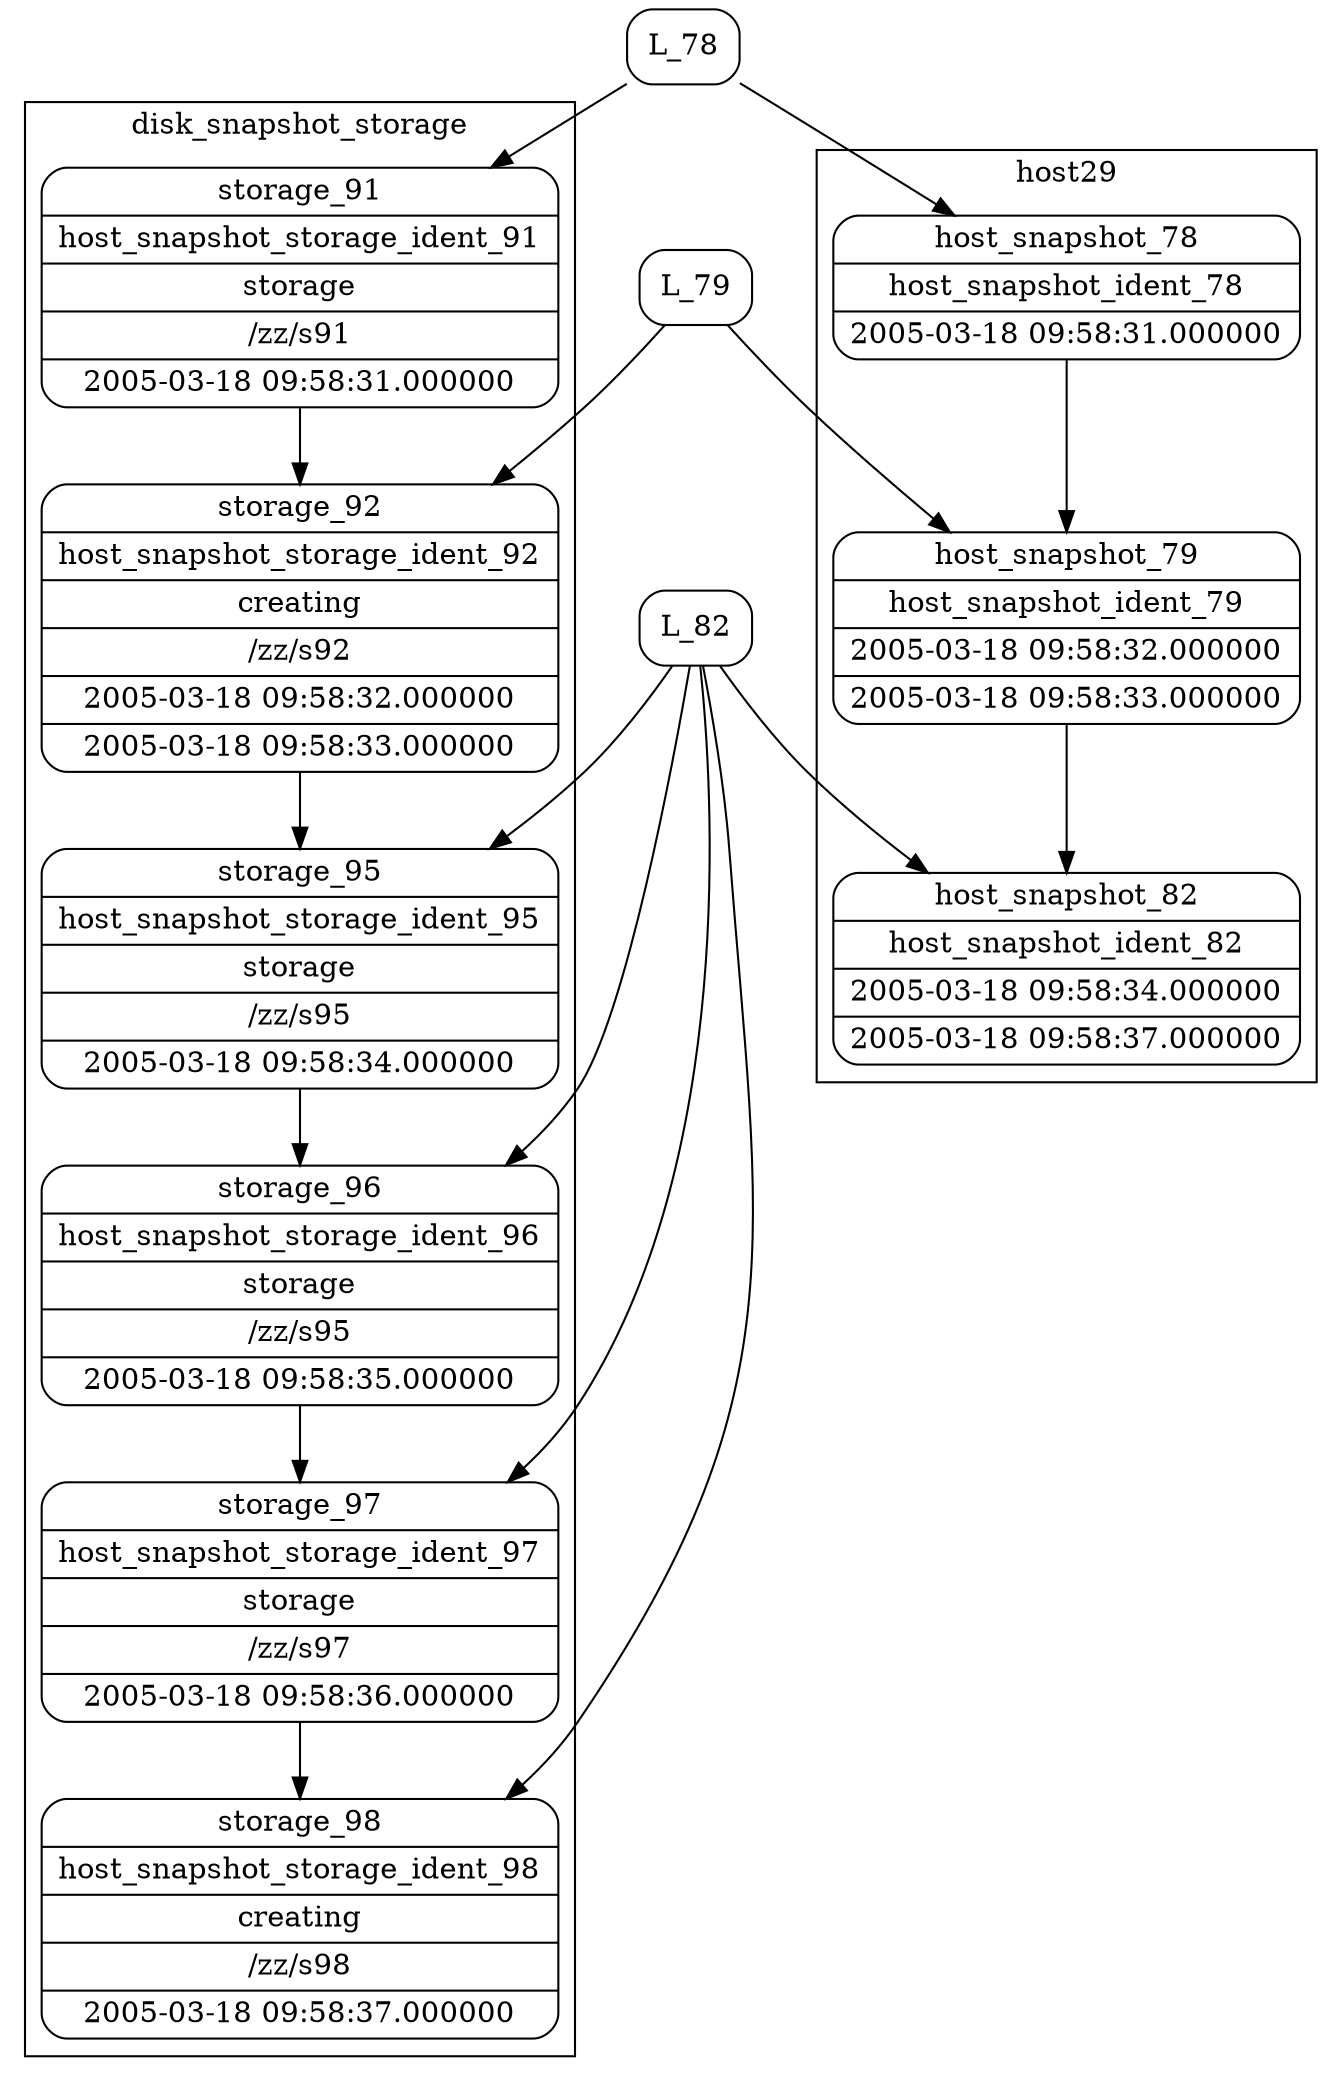digraph structs{
rankdir=TB
node[shape=record]
subgraph cluster_host29{
        label = "host29"
        node[shape=record]
        Host_snapshot_78 [label="{<f0> host_snapshot_78|<f1> host_snapshot_ident_78|<f2> 2005-03-18 09:58:31.000000}" shape=Mrecord];
Host_snapshot_79 [label="{<f0> host_snapshot_79|<f1> host_snapshot_ident_79|<f2> 2005-03-18 09:58:32.000000|<f3> 2005-03-18 09:58:33.000000}" shape=Mrecord];
Host_snapshot_82 [label="{<f0> host_snapshot_82|<f1> host_snapshot_ident_82|<f2> 2005-03-18 09:58:34.000000|<f3> 2005-03-18 09:58:37.000000}" shape=Mrecord];
Host_snapshot_78->Host_snapshot_79->Host_snapshot_82;
}
subgraph cluster_storage{
            label = "disk_snapshot_storage"
            node[shape=record]
            Storage_91 [label="{<f0> storage_91|<f1> host_snapshot_storage_ident_91|<f2> storage|<f3> /zz/s91|<f4> 2005-03-18 09:58:31.000000}" shape=Mrecord];
Storage_92 [label="{<f0> storage_92|<f1> host_snapshot_storage_ident_92|<f2> creating|<f3> /zz/s92|<f4> 2005-03-18 09:58:32.000000|<f5> 2005-03-18 09:58:33.000000}" shape=Mrecord];
Storage_95 [label="{<f0> storage_95|<f1> host_snapshot_storage_ident_95|<f2> storage|<f3> /zz/s95|<f4> 2005-03-18 09:58:34.000000}" shape=Mrecord];
Storage_96 [label="{<f0> storage_96|<f1> host_snapshot_storage_ident_96|<f2> storage|<f3> /zz/s95|<f4> 2005-03-18 09:58:35.000000}" shape=Mrecord];
Storage_97 [label="{<f0> storage_97|<f1> host_snapshot_storage_ident_97|<f2> storage|<f3> /zz/s97|<f4> 2005-03-18 09:58:36.000000}" shape=Mrecord];
Storage_98 [label="{<f0> storage_98|<f1> host_snapshot_storage_ident_98|<f2> creating|<f3> /zz/s98|<f4> 2005-03-18 09:58:37.000000}" shape=Mrecord];
Storage_91 -> Storage_92;Storage_92 -> Storage_95;Storage_95 -> Storage_96;Storage_96 -> Storage_97;Storage_97 -> Storage_98;}
Locator_82 [label="<f0> L_82" shape=Mrecord];
Locator_78 [label="<f0> L_78" shape=Mrecord];
Locator_79 [label="<f0> L_79" shape=Mrecord];
Locator_82 -> Host_snapshot_82;
Locator_78 -> Host_snapshot_78;
Locator_79 -> Host_snapshot_79;
Locator_78 -> Storage_91;
Locator_79 -> Storage_92;
Locator_82 -> Storage_95;
Locator_82 -> Storage_96;
Locator_82 -> Storage_97;
Locator_82 -> Storage_98;
}
